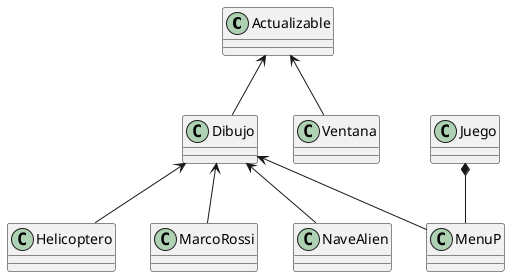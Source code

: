 @startuml MetalSlug

class Actualizable
class Dibujo
class Helicoptero
class MarcoRossi
class MenuP
class NaveAlien
class Ventana
class Juego

Actualizable <-- Ventana
Actualizable <-- Dibujo
Dibujo <-- MarcoRossi
Dibujo <-- NaveAlien
Dibujo <-- Helicoptero
Dibujo <-- MenuP
Juego *-- MenuP






@enduml MetalSlug 